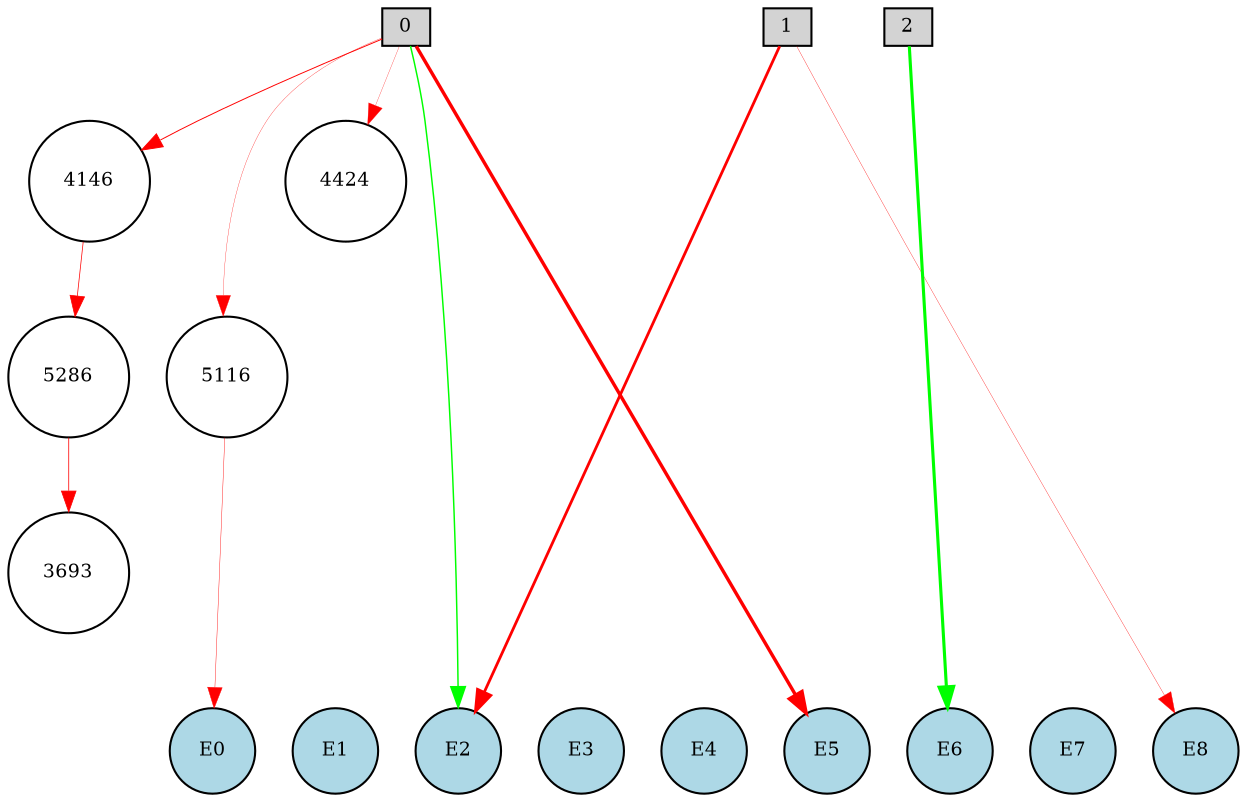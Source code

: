 digraph {
	node [fontsize=9 height=0.2 shape=circle width=0.2]
	subgraph inputs {
		node [shape=box style=filled]
		rank=source
		0 [fillcolor=lightgray]
		1 [fillcolor=lightgray]
		0 -> 1 [style=invis]
		2 [fillcolor=lightgray]
		1 -> 2 [style=invis]
	}
	subgraph outputs {
		node [style=filled]
		rank=sink
		E0 [fillcolor=lightblue fontsize=9 height=0.2 shape=circle width=0.2]
		E1 [fillcolor=lightblue fontsize=9 height=0.2 shape=circle width=0.2]
		E0 -> E1 [style=invis]
		E2 [fillcolor=lightblue fontsize=9 height=0.2 shape=circle width=0.2]
		E1 -> E2 [style=invis]
		E3 [fillcolor=lightblue fontsize=9 height=0.2 shape=circle width=0.2]
		E2 -> E3 [style=invis]
		E4 [fillcolor=lightblue fontsize=9 height=0.2 shape=circle width=0.2]
		E3 -> E4 [style=invis]
		E5 [fillcolor=lightblue fontsize=9 height=0.2 shape=circle width=0.2]
		E4 -> E5 [style=invis]
		E6 [fillcolor=lightblue fontsize=9 height=0.2 shape=circle width=0.2]
		E5 -> E6 [style=invis]
		E7 [fillcolor=lightblue fontsize=9 height=0.2 shape=circle width=0.2]
		E6 -> E7 [style=invis]
		E8 [fillcolor=lightblue fontsize=9 height=0.2 shape=circle width=0.2]
		E7 -> E8 [style=invis]
	}
	5116 [fillcolor=white style=filled]
	1 -> E2 [color=red penwidth=1.3384146663976537 style=solid]
	2 -> E6 [color=green penwidth=1.4963661155174315 style=solid]
	0 -> E5 [color=red penwidth=1.6317049951712281 style=solid]
	0 -> 4146 [color=red penwidth=0.46200266560393777 style=solid]
	0 -> 5116 [color=red penwidth=0.14015621659778993 style=solid]
	0 -> E2 [color=green penwidth=0.7045853124747269 style=solid]
	5116 -> E0 [color=red penwidth=0.19964726549769665 style=solid]
	4146 -> 5286 [color=red penwidth=0.352123006838326 style=solid]
	5286 -> 3693 [color=red penwidth=0.3733484779645557 style=solid]
	0 -> 4424 [color=red penwidth=0.1287652282275756 style=solid]
	1 -> E8 [color=red penwidth=0.16115137907263957 style=solid]
}
